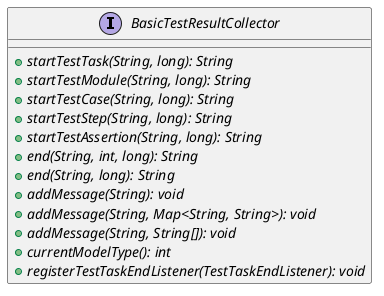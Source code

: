 @startuml

    interface BasicTestResultCollector [[BasicTestResultCollector.html]] {
        {abstract} +startTestTask(String, long): String
        {abstract} +startTestModule(String, long): String
        {abstract} +startTestCase(String, long): String
        {abstract} +startTestStep(String, long): String
        {abstract} +startTestAssertion(String, long): String
        {abstract} +end(String, int, long): String
        {abstract} +end(String, long): String
        {abstract} +addMessage(String): void
        {abstract} +addMessage(String, Map<String, String>): void
        {abstract} +addMessage(String, String[]): void
        {abstract} +currentModelType(): int
        {abstract} +registerTestTaskEndListener(TestTaskEndListener): void
    }

@enduml
